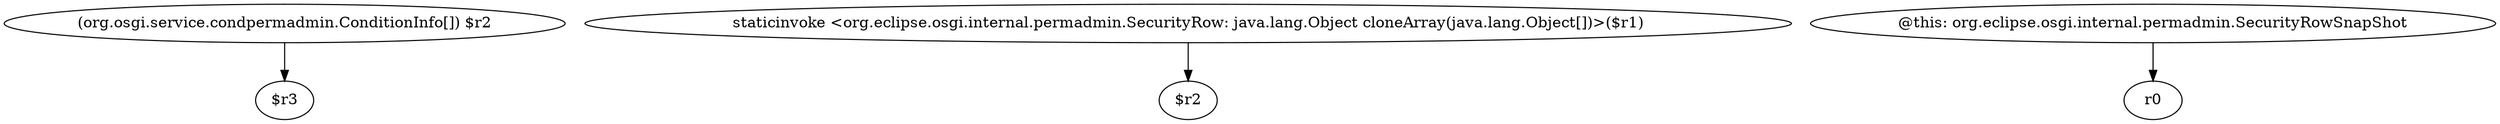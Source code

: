 digraph g {
0[label="(org.osgi.service.condpermadmin.ConditionInfo[]) $r2"]
1[label="$r3"]
0->1[label=""]
2[label="staticinvoke <org.eclipse.osgi.internal.permadmin.SecurityRow: java.lang.Object cloneArray(java.lang.Object[])>($r1)"]
3[label="$r2"]
2->3[label=""]
4[label="@this: org.eclipse.osgi.internal.permadmin.SecurityRowSnapShot"]
5[label="r0"]
4->5[label=""]
}